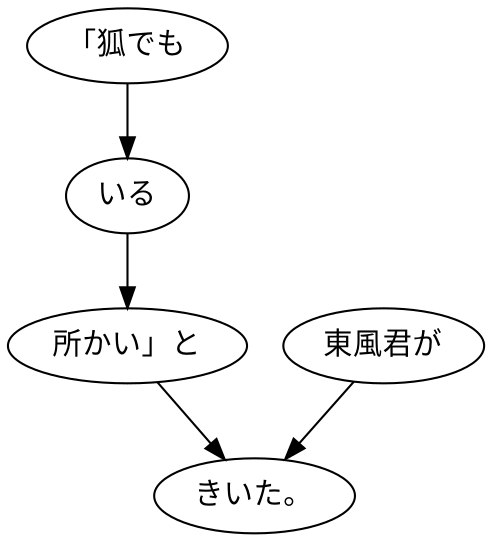 digraph graph8350 {
	node0 [label="「狐でも"];
	node1 [label="いる"];
	node2 [label="所かい」と"];
	node3 [label="東風君が"];
	node4 [label="きいた。"];
	node0 -> node1;
	node1 -> node2;
	node2 -> node4;
	node3 -> node4;
}
